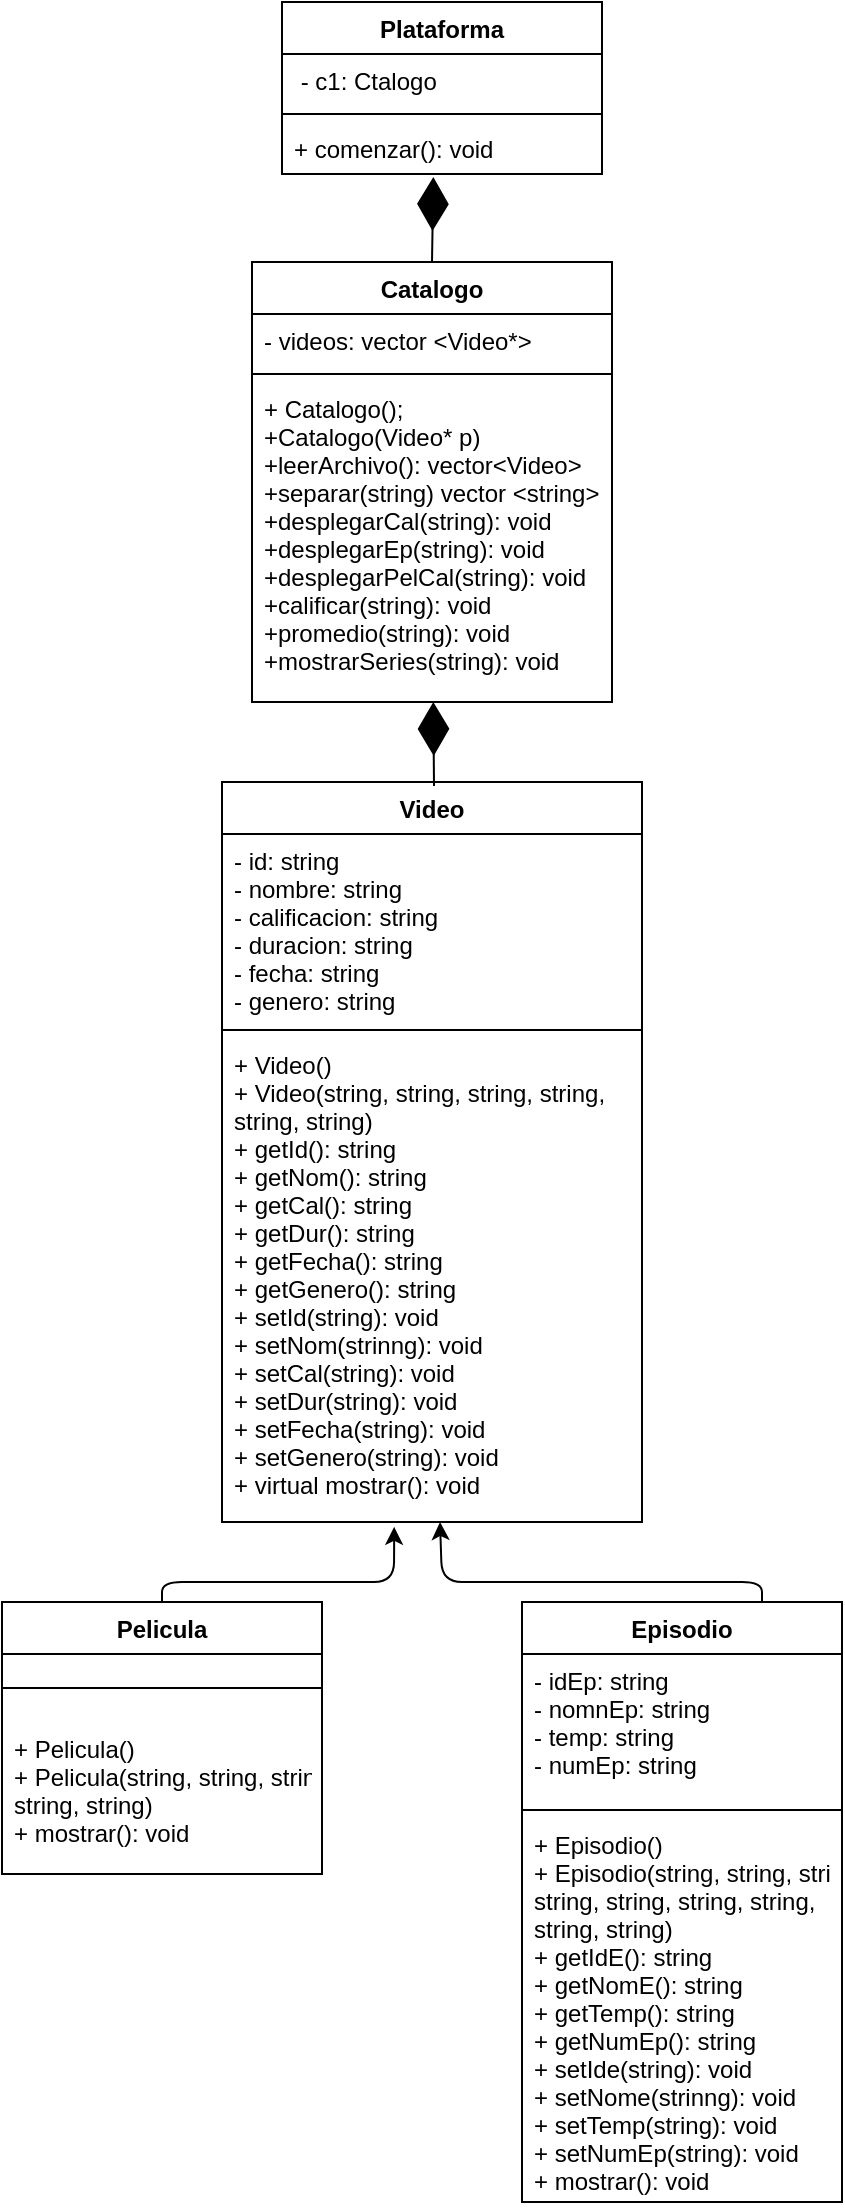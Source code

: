 <mxfile>
    <diagram id="5HoLz7BxKs2Qhsd8j-4-" name="Page-1">
        <mxGraphModel dx="801" dy="758" grid="1" gridSize="10" guides="1" tooltips="1" connect="1" arrows="1" fold="1" page="1" pageScale="1" pageWidth="827" pageHeight="1169" math="0" shadow="0">
            <root>
                <mxCell id="0"/>
                <mxCell id="1" parent="0"/>
                <mxCell id="2" value="Video" style="swimlane;fontStyle=1;align=center;verticalAlign=top;childLayout=stackLayout;horizontal=1;startSize=26;horizontalStack=0;resizeParent=1;resizeParentMax=0;resizeLast=0;collapsible=1;marginBottom=0;" parent="1" vertex="1">
                    <mxGeometry x="290" y="420" width="210" height="370" as="geometry"/>
                </mxCell>
                <mxCell id="3" value="- id: string&#10;- nombre: string&#10;- calificacion: string&#10;- duracion: string&#10;- fecha: string&#10;- genero: string" style="text;strokeColor=none;fillColor=none;align=left;verticalAlign=top;spacingLeft=4;spacingRight=4;overflow=hidden;rotatable=0;points=[[0,0.5],[1,0.5]];portConstraint=eastwest;" parent="2" vertex="1">
                    <mxGeometry y="26" width="210" height="94" as="geometry"/>
                </mxCell>
                <mxCell id="4" value="" style="line;strokeWidth=1;fillColor=none;align=left;verticalAlign=middle;spacingTop=-1;spacingLeft=3;spacingRight=3;rotatable=0;labelPosition=right;points=[];portConstraint=eastwest;strokeColor=inherit;" parent="2" vertex="1">
                    <mxGeometry y="120" width="210" height="8" as="geometry"/>
                </mxCell>
                <mxCell id="5" value="+ Video()&#10;+ Video(string, string, string, string, &#10;string, string)&#10;+ getId(): string&#10;+ getNom(): string&#10;+ getCal(): string&#10;+ getDur(): string&#10;+ getFecha(): string&#10;+ getGenero(): string&#10;+ setId(string): void&#10;+ setNom(strinng): void&#10;+ setCal(string): void&#10;+ setDur(string): void&#10;+ setFecha(string): void&#10;+ setGenero(string): void&#10;+ virtual mostrar(): void&#10;" style="text;strokeColor=none;fillColor=none;align=left;verticalAlign=top;spacingLeft=4;spacingRight=4;overflow=hidden;rotatable=0;points=[[0,0.5],[1,0.5]];portConstraint=eastwest;fontStyle=0" parent="2" vertex="1">
                    <mxGeometry y="128" width="210" height="242" as="geometry"/>
                </mxCell>
                <mxCell id="30" style="edgeStyle=none;html=1;exitX=0.5;exitY=0;exitDx=0;exitDy=0;entryX=0.41;entryY=1.01;entryDx=0;entryDy=0;entryPerimeter=0;" parent="1" source="6" edge="1" target="5">
                    <mxGeometry relative="1" as="geometry">
                        <mxPoint x="376" y="770" as="targetPoint"/>
                        <Array as="points">
                            <mxPoint x="260" y="820"/>
                            <mxPoint x="376" y="820"/>
                        </Array>
                    </mxGeometry>
                </mxCell>
                <mxCell id="6" value="Pelicula&#10;" style="swimlane;fontStyle=1;align=center;verticalAlign=top;childLayout=stackLayout;horizontal=1;startSize=26;horizontalStack=0;resizeParent=1;resizeParentMax=0;resizeLast=0;collapsible=1;marginBottom=0;" parent="1" vertex="1">
                    <mxGeometry x="180" y="830" width="160" height="136" as="geometry"/>
                </mxCell>
                <mxCell id="8" value="" style="line;strokeWidth=1;fillColor=none;align=left;verticalAlign=middle;spacingTop=-1;spacingLeft=3;spacingRight=3;rotatable=0;labelPosition=right;points=[];portConstraint=eastwest;strokeColor=inherit;" parent="6" vertex="1">
                    <mxGeometry y="26" width="160" height="34" as="geometry"/>
                </mxCell>
                <mxCell id="9" value="+ Pelicula()&#10;+ Pelicula(string, string, string, string,&#10;string, string) &#10;+ mostrar(): void" style="text;strokeColor=none;fillColor=none;align=left;verticalAlign=top;spacingLeft=4;spacingRight=4;overflow=hidden;rotatable=0;points=[[0,0.5],[1,0.5]];portConstraint=eastwest;" parent="6" vertex="1">
                    <mxGeometry y="60" width="160" height="76" as="geometry"/>
                </mxCell>
                <mxCell id="26" style="edgeStyle=none;html=1;exitX=0.75;exitY=0;exitDx=0;exitDy=0;" parent="1" source="14" target="5" edge="1">
                    <mxGeometry relative="1" as="geometry">
                        <Array as="points">
                            <mxPoint x="560" y="820"/>
                            <mxPoint x="480" y="820"/>
                            <mxPoint x="400" y="820"/>
                        </Array>
                    </mxGeometry>
                </mxCell>
                <mxCell id="14" value="Episodio" style="swimlane;fontStyle=1;align=center;verticalAlign=top;childLayout=stackLayout;horizontal=1;startSize=26;horizontalStack=0;resizeParent=1;resizeParentMax=0;resizeLast=0;collapsible=1;marginBottom=0;" parent="1" vertex="1">
                    <mxGeometry x="440" y="830" width="160" height="300" as="geometry"/>
                </mxCell>
                <mxCell id="15" value="- idEp: string&#10;- nomnEp: string&#10;- temp: string&#10;- numEp: string" style="text;strokeColor=none;fillColor=none;align=left;verticalAlign=top;spacingLeft=4;spacingRight=4;overflow=hidden;rotatable=0;points=[[0,0.5],[1,0.5]];portConstraint=eastwest;" parent="14" vertex="1">
                    <mxGeometry y="26" width="160" height="74" as="geometry"/>
                </mxCell>
                <mxCell id="16" value="" style="line;strokeWidth=1;fillColor=none;align=left;verticalAlign=middle;spacingTop=-1;spacingLeft=3;spacingRight=3;rotatable=0;labelPosition=right;points=[];portConstraint=eastwest;strokeColor=inherit;" parent="14" vertex="1">
                    <mxGeometry y="100" width="160" height="8" as="geometry"/>
                </mxCell>
                <mxCell id="17" value="+ Episodio()&#10;+ Episodio(string, string, string, string,&#10;string, string, string, string,&#10;string, string)&#10;+ getIdE(): string&#10;+ getNomE(): string&#10;+ getTemp(): string&#10;+ getNumEp(): string&#10;+ setIde(string): void&#10;+ setNome(strinng): void&#10;+ setTemp(string): void&#10;+ setNumEp(string): void&#10;+ mostrar(): void&#10;" style="text;strokeColor=none;fillColor=none;align=left;verticalAlign=top;spacingLeft=4;spacingRight=4;overflow=hidden;rotatable=0;points=[[0,0.5],[1,0.5]];portConstraint=eastwest;" parent="14" vertex="1">
                    <mxGeometry y="108" width="160" height="192" as="geometry"/>
                </mxCell>
                <mxCell id="18" value="Catalogo" style="swimlane;fontStyle=1;align=center;verticalAlign=top;childLayout=stackLayout;horizontal=1;startSize=26;horizontalStack=0;resizeParent=1;resizeParentMax=0;resizeLast=0;collapsible=1;marginBottom=0;" parent="1" vertex="1">
                    <mxGeometry x="305" y="160" width="180" height="220" as="geometry"/>
                </mxCell>
                <mxCell id="19" value="- videos: vector &lt;Video*&gt;" style="text;strokeColor=none;fillColor=none;align=left;verticalAlign=top;spacingLeft=4;spacingRight=4;overflow=hidden;rotatable=0;points=[[0,0.5],[1,0.5]];portConstraint=eastwest;" parent="18" vertex="1">
                    <mxGeometry y="26" width="180" height="26" as="geometry"/>
                </mxCell>
                <mxCell id="20" value="" style="line;strokeWidth=1;fillColor=none;align=left;verticalAlign=middle;spacingTop=-1;spacingLeft=3;spacingRight=3;rotatable=0;labelPosition=right;points=[];portConstraint=eastwest;strokeColor=inherit;" parent="18" vertex="1">
                    <mxGeometry y="52" width="180" height="8" as="geometry"/>
                </mxCell>
                <mxCell id="21" value="+ Catalogo();&#10;+Catalogo(Video* p)&#10;+leerArchivo(): vector&lt;Video&gt;&#10;+separar(string) vector &lt;string&gt;&#10;+desplegarCal(string): void&#10;+desplegarEp(string): void&#10;+desplegarPelCal(string): void&#10;+calificar(string): void&#10;+promedio(string): void&#10;+mostrarSeries(string): void&#10;&#10;&#10;" style="text;strokeColor=none;fillColor=none;align=left;verticalAlign=top;spacingLeft=4;spacingRight=4;overflow=hidden;rotatable=0;points=[[0,0.5],[1,0.5]];portConstraint=eastwest;" parent="18" vertex="1">
                    <mxGeometry y="60" width="180" height="160" as="geometry"/>
                </mxCell>
                <mxCell id="22" value="Plataforma" style="swimlane;fontStyle=1;align=center;verticalAlign=top;childLayout=stackLayout;horizontal=1;startSize=26;horizontalStack=0;resizeParent=1;resizeParentMax=0;resizeLast=0;collapsible=1;marginBottom=0;" parent="1" vertex="1">
                    <mxGeometry x="320" y="30" width="160" height="86" as="geometry"/>
                </mxCell>
                <mxCell id="23" value=" - c1: Ctalogo" style="text;strokeColor=none;fillColor=none;align=left;verticalAlign=top;spacingLeft=4;spacingRight=4;overflow=hidden;rotatable=0;points=[[0,0.5],[1,0.5]];portConstraint=eastwest;" parent="22" vertex="1">
                    <mxGeometry y="26" width="160" height="26" as="geometry"/>
                </mxCell>
                <mxCell id="24" value="" style="line;strokeWidth=1;fillColor=none;align=left;verticalAlign=middle;spacingTop=-1;spacingLeft=3;spacingRight=3;rotatable=0;labelPosition=right;points=[];portConstraint=eastwest;strokeColor=inherit;" parent="22" vertex="1">
                    <mxGeometry y="52" width="160" height="8" as="geometry"/>
                </mxCell>
                <mxCell id="25" value="+ comenzar(): void" style="text;strokeColor=none;fillColor=none;align=left;verticalAlign=top;spacingLeft=4;spacingRight=4;overflow=hidden;rotatable=0;points=[[0,0.5],[1,0.5]];portConstraint=eastwest;" parent="22" vertex="1">
                    <mxGeometry y="60" width="160" height="26" as="geometry"/>
                </mxCell>
                <mxCell id="35" value="" style="endArrow=diamondThin;endFill=1;endSize=24;html=1;exitX=0.5;exitY=0;exitDx=0;exitDy=0;entryX=0.473;entryY=1.06;entryDx=0;entryDy=0;entryPerimeter=0;" edge="1" parent="1" source="18" target="25">
                    <mxGeometry width="160" relative="1" as="geometry">
                        <mxPoint x="265" y="350" as="sourcePoint"/>
                        <mxPoint x="260" y="190" as="targetPoint"/>
                    </mxGeometry>
                </mxCell>
                <mxCell id="36" value="" style="endArrow=diamondThin;endFill=1;endSize=24;html=1;exitX=0.5;exitY=0;exitDx=0;exitDy=0;" edge="1" parent="1" target="21">
                    <mxGeometry width="160" relative="1" as="geometry">
                        <mxPoint x="396" y="422" as="sourcePoint"/>
                        <mxPoint x="431" y="380" as="targetPoint"/>
                    </mxGeometry>
                </mxCell>
            </root>
        </mxGraphModel>
    </diagram>
</mxfile>